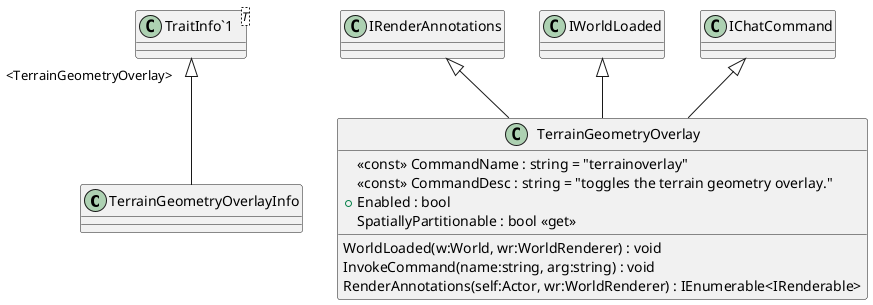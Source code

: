 @startuml
class TerrainGeometryOverlayInfo {
}
class TerrainGeometryOverlay {
    <<const>> CommandName : string = "terrainoverlay"
    <<const>> CommandDesc : string = "toggles the terrain geometry overlay."
    + Enabled : bool
    WorldLoaded(w:World, wr:WorldRenderer) : void
    InvokeCommand(name:string, arg:string) : void
    RenderAnnotations(self:Actor, wr:WorldRenderer) : IEnumerable<IRenderable>
    SpatiallyPartitionable : bool <<get>>
}
class "TraitInfo`1"<T> {
}
"TraitInfo`1" "<TerrainGeometryOverlay>" <|-- TerrainGeometryOverlayInfo
IRenderAnnotations <|-- TerrainGeometryOverlay
IWorldLoaded <|-- TerrainGeometryOverlay
IChatCommand <|-- TerrainGeometryOverlay
@enduml
